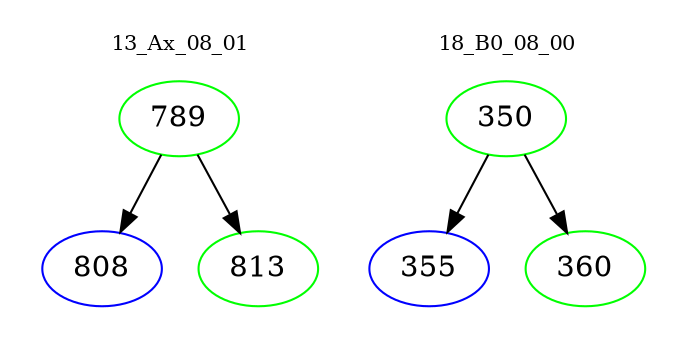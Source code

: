 digraph{
subgraph cluster_0 {
color = white
label = "13_Ax_08_01";
fontsize=10;
T0_789 [label="789", color="green"]
T0_789 -> T0_808 [color="black"]
T0_808 [label="808", color="blue"]
T0_789 -> T0_813 [color="black"]
T0_813 [label="813", color="green"]
}
subgraph cluster_1 {
color = white
label = "18_B0_08_00";
fontsize=10;
T1_350 [label="350", color="green"]
T1_350 -> T1_355 [color="black"]
T1_355 [label="355", color="blue"]
T1_350 -> T1_360 [color="black"]
T1_360 [label="360", color="green"]
}
}
